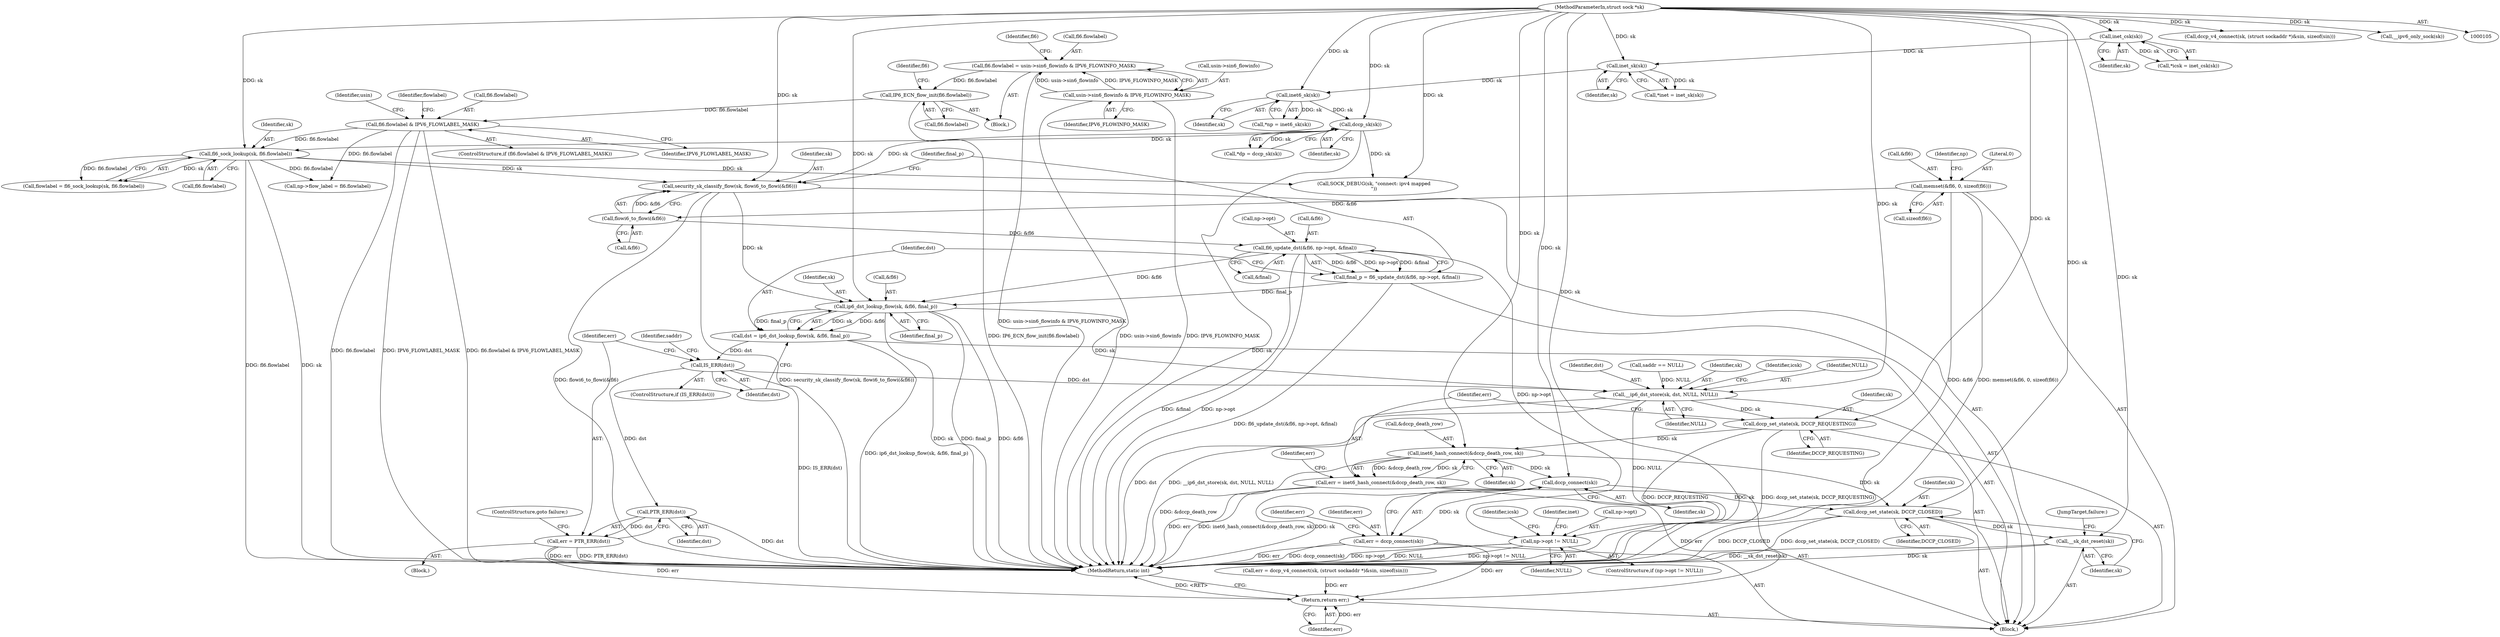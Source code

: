 digraph "0_linux_45f6fad84cc305103b28d73482b344d7f5b76f39@pointer" {
"1000473" [label="(Call,ip6_dst_lookup_flow(sk, &fl6, final_p))"];
"1000456" [label="(Call,security_sk_classify_flow(sk, flowi6_to_flowi(&fl6)))"];
"1000134" [label="(Call,dccp_sk(sk))"];
"1000129" [label="(Call,inet6_sk(sk))"];
"1000124" [label="(Call,inet_sk(sk))"];
"1000119" [label="(Call,inet_csk(sk))"];
"1000106" [label="(MethodParameterIn,struct sock *sk)"];
"1000201" [label="(Call,fl6_sock_lookup(sk, fl6.flowlabel))"];
"1000192" [label="(Call,fl6.flowlabel & IPV6_FLOWLABEL_MASK)"];
"1000187" [label="(Call,IP6_ECN_flow_init(fl6.flowlabel))"];
"1000178" [label="(Call,fl6.flowlabel = usin->sin6_flowinfo & IPV6_FLOWINFO_MASK)"];
"1000182" [label="(Call,usin->sin6_flowinfo & IPV6_FLOWINFO_MASK)"];
"1000458" [label="(Call,flowi6_to_flowi(&fl6))"];
"1000167" [label="(Call,memset(&fl6, 0, sizeof(fl6)))"];
"1000463" [label="(Call,fl6_update_dst(&fl6, np->opt, &final))"];
"1000461" [label="(Call,final_p = fl6_update_dst(&fl6, np->opt, &final))"];
"1000471" [label="(Call,dst = ip6_dst_lookup_flow(sk, &fl6, final_p))"];
"1000479" [label="(Call,IS_ERR(dst))"];
"1000484" [label="(Call,PTR_ERR(dst))"];
"1000482" [label="(Call,err = PTR_ERR(dst))"];
"1000612" [label="(Return,return err;)"];
"1000515" [label="(Call,__ip6_dst_store(sk, dst, NULL, NULL))"];
"1000526" [label="(Call,np->opt != NULL)"];
"1000553" [label="(Call,dccp_set_state(sk, DCCP_REQUESTING))"];
"1000558" [label="(Call,inet6_hash_connect(&dccp_death_row, sk))"];
"1000556" [label="(Call,err = inet6_hash_connect(&dccp_death_row, sk))"];
"1000588" [label="(Call,dccp_connect(sk))"];
"1000586" [label="(Call,err = dccp_connect(sk))"];
"1000596" [label="(Call,dccp_set_state(sk, DCCP_CLOSED))"];
"1000599" [label="(Call,__sk_dst_reset(sk))"];
"1000561" [label="(Identifier,sk)"];
"1000189" [label="(Identifier,fl6)"];
"1000519" [label="(Identifier,NULL)"];
"1000482" [label="(Call,err = PTR_ERR(dst))"];
"1000109" [label="(Block,)"];
"1000117" [label="(Call,*icsk = inet_csk(sk))"];
"1000515" [label="(Call,__ip6_dst_store(sk, dst, NULL, NULL))"];
"1000477" [label="(Identifier,final_p)"];
"1000199" [label="(Call,flowlabel = fl6_sock_lookup(sk, fl6.flowlabel))"];
"1000464" [label="(Call,&fl6)"];
"1000469" [label="(Call,&final)"];
"1000533" [label="(Identifier,icsk)"];
"1000120" [label="(Identifier,sk)"];
"1000475" [label="(Call,&fl6)"];
"1000127" [label="(Call,*np = inet6_sk(sk))"];
"1000526" [label="(Call,np->opt != NULL)"];
"1000362" [label="(Call,dccp_v4_connect(sk, (struct sockaddr *)&sin, sizeof(sin)))"];
"1000191" [label="(ControlStructure,if (fl6.flowlabel & IPV6_FLOWLABEL_MASK))"];
"1000555" [label="(Identifier,DCCP_REQUESTING)"];
"1000187" [label="(Call,IP6_ECN_flow_init(fl6.flowlabel))"];
"1000485" [label="(Identifier,dst)"];
"1000175" [label="(Identifier,np)"];
"1000586" [label="(Call,err = dccp_connect(sk))"];
"1000360" [label="(Call,err = dccp_v4_connect(sk, (struct sockaddr *)&sin, sizeof(sin)))"];
"1000134" [label="(Call,dccp_sk(sk))"];
"1000601" [label="(JumpTarget,failure:)"];
"1000122" [label="(Call,*inet = inet_sk(sk))"];
"1000517" [label="(Identifier,dst)"];
"1000188" [label="(Call,fl6.flowlabel)"];
"1000614" [label="(MethodReturn,static int)"];
"1000591" [label="(Identifier,err)"];
"1000466" [label="(Call,np->opt)"];
"1000479" [label="(Call,IS_ERR(dst))"];
"1000530" [label="(Identifier,NULL)"];
"1000125" [label="(Identifier,sk)"];
"1000182" [label="(Call,usin->sin6_flowinfo & IPV6_FLOWINFO_MASK)"];
"1000461" [label="(Call,final_p = fl6_update_dst(&fl6, np->opt, &final))"];
"1000179" [label="(Call,fl6.flowlabel)"];
"1000587" [label="(Identifier,err)"];
"1000478" [label="(ControlStructure,if (IS_ERR(dst)))"];
"1000597" [label="(Identifier,sk)"];
"1000178" [label="(Call,fl6.flowlabel = usin->sin6_flowinfo & IPV6_FLOWINFO_MASK)"];
"1000319" [label="(Call,__ipv6_only_sock(sk))"];
"1000483" [label="(Identifier,err)"];
"1000459" [label="(Call,&fl6)"];
"1000200" [label="(Identifier,flowlabel)"];
"1000481" [label="(Block,)"];
"1000201" [label="(Call,fl6_sock_lookup(sk, fl6.flowlabel))"];
"1000613" [label="(Identifier,err)"];
"1000589" [label="(Identifier,sk)"];
"1000474" [label="(Identifier,sk)"];
"1000132" [label="(Call,*dp = dccp_sk(sk))"];
"1000488" [label="(Call,saddr == NULL)"];
"1000559" [label="(Call,&dccp_death_row)"];
"1000130" [label="(Identifier,sk)"];
"1000463" [label="(Call,fl6_update_dst(&fl6, np->opt, &final))"];
"1000486" [label="(ControlStructure,goto failure;)"];
"1000106" [label="(MethodParameterIn,struct sock *sk)"];
"1000315" [label="(Call,SOCK_DEBUG(sk, \"connect: ipv4 mapped\n\"))"];
"1000599" [label="(Call,__sk_dst_reset(sk))"];
"1000588" [label="(Call,dccp_connect(sk))"];
"1000193" [label="(Call,fl6.flowlabel)"];
"1000129" [label="(Call,inet6_sk(sk))"];
"1000516" [label="(Identifier,sk)"];
"1000186" [label="(Identifier,IPV6_FLOWINFO_MASK)"];
"1000548" [label="(Identifier,inet)"];
"1000457" [label="(Identifier,sk)"];
"1000489" [label="(Identifier,saddr)"];
"1000192" [label="(Call,fl6.flowlabel & IPV6_FLOWLABEL_MASK)"];
"1000183" [label="(Call,usin->sin6_flowinfo)"];
"1000203" [label="(Call,fl6.flowlabel)"];
"1000177" [label="(Block,)"];
"1000296" [label="(Call,np->flow_label = fl6.flowlabel)"];
"1000462" [label="(Identifier,final_p)"];
"1000202" [label="(Identifier,sk)"];
"1000171" [label="(Call,sizeof(fl6))"];
"1000556" [label="(Call,err = inet6_hash_connect(&dccp_death_row, sk))"];
"1000456" [label="(Call,security_sk_classify_flow(sk, flowi6_to_flowi(&fl6)))"];
"1000471" [label="(Call,dst = ip6_dst_lookup_flow(sk, &fl6, final_p))"];
"1000558" [label="(Call,inet6_hash_connect(&dccp_death_row, sk))"];
"1000563" [label="(Identifier,err)"];
"1000219" [label="(Identifier,usin)"];
"1000600" [label="(Identifier,sk)"];
"1000170" [label="(Literal,0)"];
"1000557" [label="(Identifier,err)"];
"1000167" [label="(Call,memset(&fl6, 0, sizeof(fl6)))"];
"1000525" [label="(ControlStructure,if (np->opt != NULL))"];
"1000554" [label="(Identifier,sk)"];
"1000194" [label="(Identifier,fl6)"];
"1000196" [label="(Identifier,IPV6_FLOWLABEL_MASK)"];
"1000119" [label="(Call,inet_csk(sk))"];
"1000124" [label="(Call,inet_sk(sk))"];
"1000135" [label="(Identifier,sk)"];
"1000480" [label="(Identifier,dst)"];
"1000527" [label="(Call,np->opt)"];
"1000553" [label="(Call,dccp_set_state(sk, DCCP_REQUESTING))"];
"1000168" [label="(Call,&fl6)"];
"1000522" [label="(Identifier,icsk)"];
"1000598" [label="(Identifier,DCCP_CLOSED)"];
"1000596" [label="(Call,dccp_set_state(sk, DCCP_CLOSED))"];
"1000472" [label="(Identifier,dst)"];
"1000458" [label="(Call,flowi6_to_flowi(&fl6))"];
"1000612" [label="(Return,return err;)"];
"1000518" [label="(Identifier,NULL)"];
"1000484" [label="(Call,PTR_ERR(dst))"];
"1000473" [label="(Call,ip6_dst_lookup_flow(sk, &fl6, final_p))"];
"1000473" -> "1000471"  [label="AST: "];
"1000473" -> "1000477"  [label="CFG: "];
"1000474" -> "1000473"  [label="AST: "];
"1000475" -> "1000473"  [label="AST: "];
"1000477" -> "1000473"  [label="AST: "];
"1000471" -> "1000473"  [label="CFG: "];
"1000473" -> "1000614"  [label="DDG: sk"];
"1000473" -> "1000614"  [label="DDG: final_p"];
"1000473" -> "1000614"  [label="DDG: &fl6"];
"1000473" -> "1000471"  [label="DDG: sk"];
"1000473" -> "1000471"  [label="DDG: &fl6"];
"1000473" -> "1000471"  [label="DDG: final_p"];
"1000456" -> "1000473"  [label="DDG: sk"];
"1000106" -> "1000473"  [label="DDG: sk"];
"1000463" -> "1000473"  [label="DDG: &fl6"];
"1000461" -> "1000473"  [label="DDG: final_p"];
"1000473" -> "1000515"  [label="DDG: sk"];
"1000456" -> "1000109"  [label="AST: "];
"1000456" -> "1000458"  [label="CFG: "];
"1000457" -> "1000456"  [label="AST: "];
"1000458" -> "1000456"  [label="AST: "];
"1000462" -> "1000456"  [label="CFG: "];
"1000456" -> "1000614"  [label="DDG: flowi6_to_flowi(&fl6)"];
"1000456" -> "1000614"  [label="DDG: security_sk_classify_flow(sk, flowi6_to_flowi(&fl6))"];
"1000134" -> "1000456"  [label="DDG: sk"];
"1000201" -> "1000456"  [label="DDG: sk"];
"1000106" -> "1000456"  [label="DDG: sk"];
"1000458" -> "1000456"  [label="DDG: &fl6"];
"1000134" -> "1000132"  [label="AST: "];
"1000134" -> "1000135"  [label="CFG: "];
"1000135" -> "1000134"  [label="AST: "];
"1000132" -> "1000134"  [label="CFG: "];
"1000134" -> "1000614"  [label="DDG: sk"];
"1000134" -> "1000132"  [label="DDG: sk"];
"1000129" -> "1000134"  [label="DDG: sk"];
"1000106" -> "1000134"  [label="DDG: sk"];
"1000134" -> "1000201"  [label="DDG: sk"];
"1000134" -> "1000315"  [label="DDG: sk"];
"1000129" -> "1000127"  [label="AST: "];
"1000129" -> "1000130"  [label="CFG: "];
"1000130" -> "1000129"  [label="AST: "];
"1000127" -> "1000129"  [label="CFG: "];
"1000129" -> "1000127"  [label="DDG: sk"];
"1000124" -> "1000129"  [label="DDG: sk"];
"1000106" -> "1000129"  [label="DDG: sk"];
"1000124" -> "1000122"  [label="AST: "];
"1000124" -> "1000125"  [label="CFG: "];
"1000125" -> "1000124"  [label="AST: "];
"1000122" -> "1000124"  [label="CFG: "];
"1000124" -> "1000122"  [label="DDG: sk"];
"1000119" -> "1000124"  [label="DDG: sk"];
"1000106" -> "1000124"  [label="DDG: sk"];
"1000119" -> "1000117"  [label="AST: "];
"1000119" -> "1000120"  [label="CFG: "];
"1000120" -> "1000119"  [label="AST: "];
"1000117" -> "1000119"  [label="CFG: "];
"1000119" -> "1000117"  [label="DDG: sk"];
"1000106" -> "1000119"  [label="DDG: sk"];
"1000106" -> "1000105"  [label="AST: "];
"1000106" -> "1000614"  [label="DDG: sk"];
"1000106" -> "1000201"  [label="DDG: sk"];
"1000106" -> "1000315"  [label="DDG: sk"];
"1000106" -> "1000319"  [label="DDG: sk"];
"1000106" -> "1000362"  [label="DDG: sk"];
"1000106" -> "1000515"  [label="DDG: sk"];
"1000106" -> "1000553"  [label="DDG: sk"];
"1000106" -> "1000558"  [label="DDG: sk"];
"1000106" -> "1000588"  [label="DDG: sk"];
"1000106" -> "1000596"  [label="DDG: sk"];
"1000106" -> "1000599"  [label="DDG: sk"];
"1000201" -> "1000199"  [label="AST: "];
"1000201" -> "1000203"  [label="CFG: "];
"1000202" -> "1000201"  [label="AST: "];
"1000203" -> "1000201"  [label="AST: "];
"1000199" -> "1000201"  [label="CFG: "];
"1000201" -> "1000614"  [label="DDG: fl6.flowlabel"];
"1000201" -> "1000614"  [label="DDG: sk"];
"1000201" -> "1000199"  [label="DDG: sk"];
"1000201" -> "1000199"  [label="DDG: fl6.flowlabel"];
"1000192" -> "1000201"  [label="DDG: fl6.flowlabel"];
"1000201" -> "1000296"  [label="DDG: fl6.flowlabel"];
"1000201" -> "1000315"  [label="DDG: sk"];
"1000192" -> "1000191"  [label="AST: "];
"1000192" -> "1000196"  [label="CFG: "];
"1000193" -> "1000192"  [label="AST: "];
"1000196" -> "1000192"  [label="AST: "];
"1000200" -> "1000192"  [label="CFG: "];
"1000219" -> "1000192"  [label="CFG: "];
"1000192" -> "1000614"  [label="DDG: fl6.flowlabel"];
"1000192" -> "1000614"  [label="DDG: IPV6_FLOWLABEL_MASK"];
"1000192" -> "1000614"  [label="DDG: fl6.flowlabel & IPV6_FLOWLABEL_MASK"];
"1000187" -> "1000192"  [label="DDG: fl6.flowlabel"];
"1000192" -> "1000296"  [label="DDG: fl6.flowlabel"];
"1000187" -> "1000177"  [label="AST: "];
"1000187" -> "1000188"  [label="CFG: "];
"1000188" -> "1000187"  [label="AST: "];
"1000194" -> "1000187"  [label="CFG: "];
"1000187" -> "1000614"  [label="DDG: IP6_ECN_flow_init(fl6.flowlabel)"];
"1000178" -> "1000187"  [label="DDG: fl6.flowlabel"];
"1000178" -> "1000177"  [label="AST: "];
"1000178" -> "1000182"  [label="CFG: "];
"1000179" -> "1000178"  [label="AST: "];
"1000182" -> "1000178"  [label="AST: "];
"1000189" -> "1000178"  [label="CFG: "];
"1000178" -> "1000614"  [label="DDG: usin->sin6_flowinfo & IPV6_FLOWINFO_MASK"];
"1000182" -> "1000178"  [label="DDG: usin->sin6_flowinfo"];
"1000182" -> "1000178"  [label="DDG: IPV6_FLOWINFO_MASK"];
"1000182" -> "1000186"  [label="CFG: "];
"1000183" -> "1000182"  [label="AST: "];
"1000186" -> "1000182"  [label="AST: "];
"1000182" -> "1000614"  [label="DDG: IPV6_FLOWINFO_MASK"];
"1000182" -> "1000614"  [label="DDG: usin->sin6_flowinfo"];
"1000458" -> "1000459"  [label="CFG: "];
"1000459" -> "1000458"  [label="AST: "];
"1000167" -> "1000458"  [label="DDG: &fl6"];
"1000458" -> "1000463"  [label="DDG: &fl6"];
"1000167" -> "1000109"  [label="AST: "];
"1000167" -> "1000171"  [label="CFG: "];
"1000168" -> "1000167"  [label="AST: "];
"1000170" -> "1000167"  [label="AST: "];
"1000171" -> "1000167"  [label="AST: "];
"1000175" -> "1000167"  [label="CFG: "];
"1000167" -> "1000614"  [label="DDG: &fl6"];
"1000167" -> "1000614"  [label="DDG: memset(&fl6, 0, sizeof(fl6))"];
"1000463" -> "1000461"  [label="AST: "];
"1000463" -> "1000469"  [label="CFG: "];
"1000464" -> "1000463"  [label="AST: "];
"1000466" -> "1000463"  [label="AST: "];
"1000469" -> "1000463"  [label="AST: "];
"1000461" -> "1000463"  [label="CFG: "];
"1000463" -> "1000614"  [label="DDG: &final"];
"1000463" -> "1000614"  [label="DDG: np->opt"];
"1000463" -> "1000461"  [label="DDG: &fl6"];
"1000463" -> "1000461"  [label="DDG: np->opt"];
"1000463" -> "1000461"  [label="DDG: &final"];
"1000463" -> "1000526"  [label="DDG: np->opt"];
"1000461" -> "1000109"  [label="AST: "];
"1000462" -> "1000461"  [label="AST: "];
"1000472" -> "1000461"  [label="CFG: "];
"1000461" -> "1000614"  [label="DDG: fl6_update_dst(&fl6, np->opt, &final)"];
"1000471" -> "1000109"  [label="AST: "];
"1000472" -> "1000471"  [label="AST: "];
"1000480" -> "1000471"  [label="CFG: "];
"1000471" -> "1000614"  [label="DDG: ip6_dst_lookup_flow(sk, &fl6, final_p)"];
"1000471" -> "1000479"  [label="DDG: dst"];
"1000479" -> "1000478"  [label="AST: "];
"1000479" -> "1000480"  [label="CFG: "];
"1000480" -> "1000479"  [label="AST: "];
"1000483" -> "1000479"  [label="CFG: "];
"1000489" -> "1000479"  [label="CFG: "];
"1000479" -> "1000614"  [label="DDG: IS_ERR(dst)"];
"1000479" -> "1000484"  [label="DDG: dst"];
"1000479" -> "1000515"  [label="DDG: dst"];
"1000484" -> "1000482"  [label="AST: "];
"1000484" -> "1000485"  [label="CFG: "];
"1000485" -> "1000484"  [label="AST: "];
"1000482" -> "1000484"  [label="CFG: "];
"1000484" -> "1000614"  [label="DDG: dst"];
"1000484" -> "1000482"  [label="DDG: dst"];
"1000482" -> "1000481"  [label="AST: "];
"1000483" -> "1000482"  [label="AST: "];
"1000486" -> "1000482"  [label="CFG: "];
"1000482" -> "1000614"  [label="DDG: err"];
"1000482" -> "1000614"  [label="DDG: PTR_ERR(dst)"];
"1000482" -> "1000612"  [label="DDG: err"];
"1000612" -> "1000109"  [label="AST: "];
"1000612" -> "1000613"  [label="CFG: "];
"1000613" -> "1000612"  [label="AST: "];
"1000614" -> "1000612"  [label="CFG: "];
"1000612" -> "1000614"  [label="DDG: <RET>"];
"1000613" -> "1000612"  [label="DDG: err"];
"1000360" -> "1000612"  [label="DDG: err"];
"1000556" -> "1000612"  [label="DDG: err"];
"1000586" -> "1000612"  [label="DDG: err"];
"1000515" -> "1000109"  [label="AST: "];
"1000515" -> "1000519"  [label="CFG: "];
"1000516" -> "1000515"  [label="AST: "];
"1000517" -> "1000515"  [label="AST: "];
"1000518" -> "1000515"  [label="AST: "];
"1000519" -> "1000515"  [label="AST: "];
"1000522" -> "1000515"  [label="CFG: "];
"1000515" -> "1000614"  [label="DDG: __ip6_dst_store(sk, dst, NULL, NULL)"];
"1000515" -> "1000614"  [label="DDG: dst"];
"1000488" -> "1000515"  [label="DDG: NULL"];
"1000515" -> "1000526"  [label="DDG: NULL"];
"1000515" -> "1000553"  [label="DDG: sk"];
"1000526" -> "1000525"  [label="AST: "];
"1000526" -> "1000530"  [label="CFG: "];
"1000527" -> "1000526"  [label="AST: "];
"1000530" -> "1000526"  [label="AST: "];
"1000533" -> "1000526"  [label="CFG: "];
"1000548" -> "1000526"  [label="CFG: "];
"1000526" -> "1000614"  [label="DDG: NULL"];
"1000526" -> "1000614"  [label="DDG: np->opt != NULL"];
"1000526" -> "1000614"  [label="DDG: np->opt"];
"1000553" -> "1000109"  [label="AST: "];
"1000553" -> "1000555"  [label="CFG: "];
"1000554" -> "1000553"  [label="AST: "];
"1000555" -> "1000553"  [label="AST: "];
"1000557" -> "1000553"  [label="CFG: "];
"1000553" -> "1000614"  [label="DDG: dccp_set_state(sk, DCCP_REQUESTING)"];
"1000553" -> "1000614"  [label="DDG: DCCP_REQUESTING"];
"1000553" -> "1000558"  [label="DDG: sk"];
"1000558" -> "1000556"  [label="AST: "];
"1000558" -> "1000561"  [label="CFG: "];
"1000559" -> "1000558"  [label="AST: "];
"1000561" -> "1000558"  [label="AST: "];
"1000556" -> "1000558"  [label="CFG: "];
"1000558" -> "1000614"  [label="DDG: &dccp_death_row"];
"1000558" -> "1000556"  [label="DDG: &dccp_death_row"];
"1000558" -> "1000556"  [label="DDG: sk"];
"1000558" -> "1000588"  [label="DDG: sk"];
"1000558" -> "1000596"  [label="DDG: sk"];
"1000556" -> "1000109"  [label="AST: "];
"1000557" -> "1000556"  [label="AST: "];
"1000563" -> "1000556"  [label="CFG: "];
"1000556" -> "1000614"  [label="DDG: err"];
"1000556" -> "1000614"  [label="DDG: inet6_hash_connect(&dccp_death_row, sk)"];
"1000588" -> "1000586"  [label="AST: "];
"1000588" -> "1000589"  [label="CFG: "];
"1000589" -> "1000588"  [label="AST: "];
"1000586" -> "1000588"  [label="CFG: "];
"1000588" -> "1000614"  [label="DDG: sk"];
"1000588" -> "1000586"  [label="DDG: sk"];
"1000588" -> "1000596"  [label="DDG: sk"];
"1000586" -> "1000109"  [label="AST: "];
"1000587" -> "1000586"  [label="AST: "];
"1000591" -> "1000586"  [label="CFG: "];
"1000586" -> "1000614"  [label="DDG: dccp_connect(sk)"];
"1000586" -> "1000614"  [label="DDG: err"];
"1000596" -> "1000109"  [label="AST: "];
"1000596" -> "1000598"  [label="CFG: "];
"1000597" -> "1000596"  [label="AST: "];
"1000598" -> "1000596"  [label="AST: "];
"1000600" -> "1000596"  [label="CFG: "];
"1000596" -> "1000614"  [label="DDG: DCCP_CLOSED"];
"1000596" -> "1000614"  [label="DDG: dccp_set_state(sk, DCCP_CLOSED)"];
"1000596" -> "1000599"  [label="DDG: sk"];
"1000599" -> "1000109"  [label="AST: "];
"1000599" -> "1000600"  [label="CFG: "];
"1000600" -> "1000599"  [label="AST: "];
"1000601" -> "1000599"  [label="CFG: "];
"1000599" -> "1000614"  [label="DDG: __sk_dst_reset(sk)"];
"1000599" -> "1000614"  [label="DDG: sk"];
}
